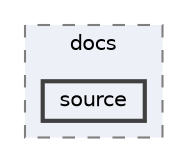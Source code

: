 digraph "flatbuffers/docs/source"
{
 // LATEX_PDF_SIZE
  bgcolor="transparent";
  edge [fontname=Helvetica,fontsize=10,labelfontname=Helvetica,labelfontsize=10];
  node [fontname=Helvetica,fontsize=10,shape=box,height=0.2,width=0.4];
  compound=true
  subgraph clusterdir_8b9d1caada69551d62036295fbcbefd5 {
    graph [ bgcolor="#edf0f7", pencolor="grey50", label="docs", fontname=Helvetica,fontsize=10 style="filled,dashed", URL="dir_8b9d1caada69551d62036295fbcbefd5.html",tooltip=""]
  dir_adc98569ff31a97304448162df55a0f7 [label="source", fillcolor="#edf0f7", color="grey25", style="filled,bold", URL="dir_adc98569ff31a97304448162df55a0f7.html",tooltip=""];
  }
}
